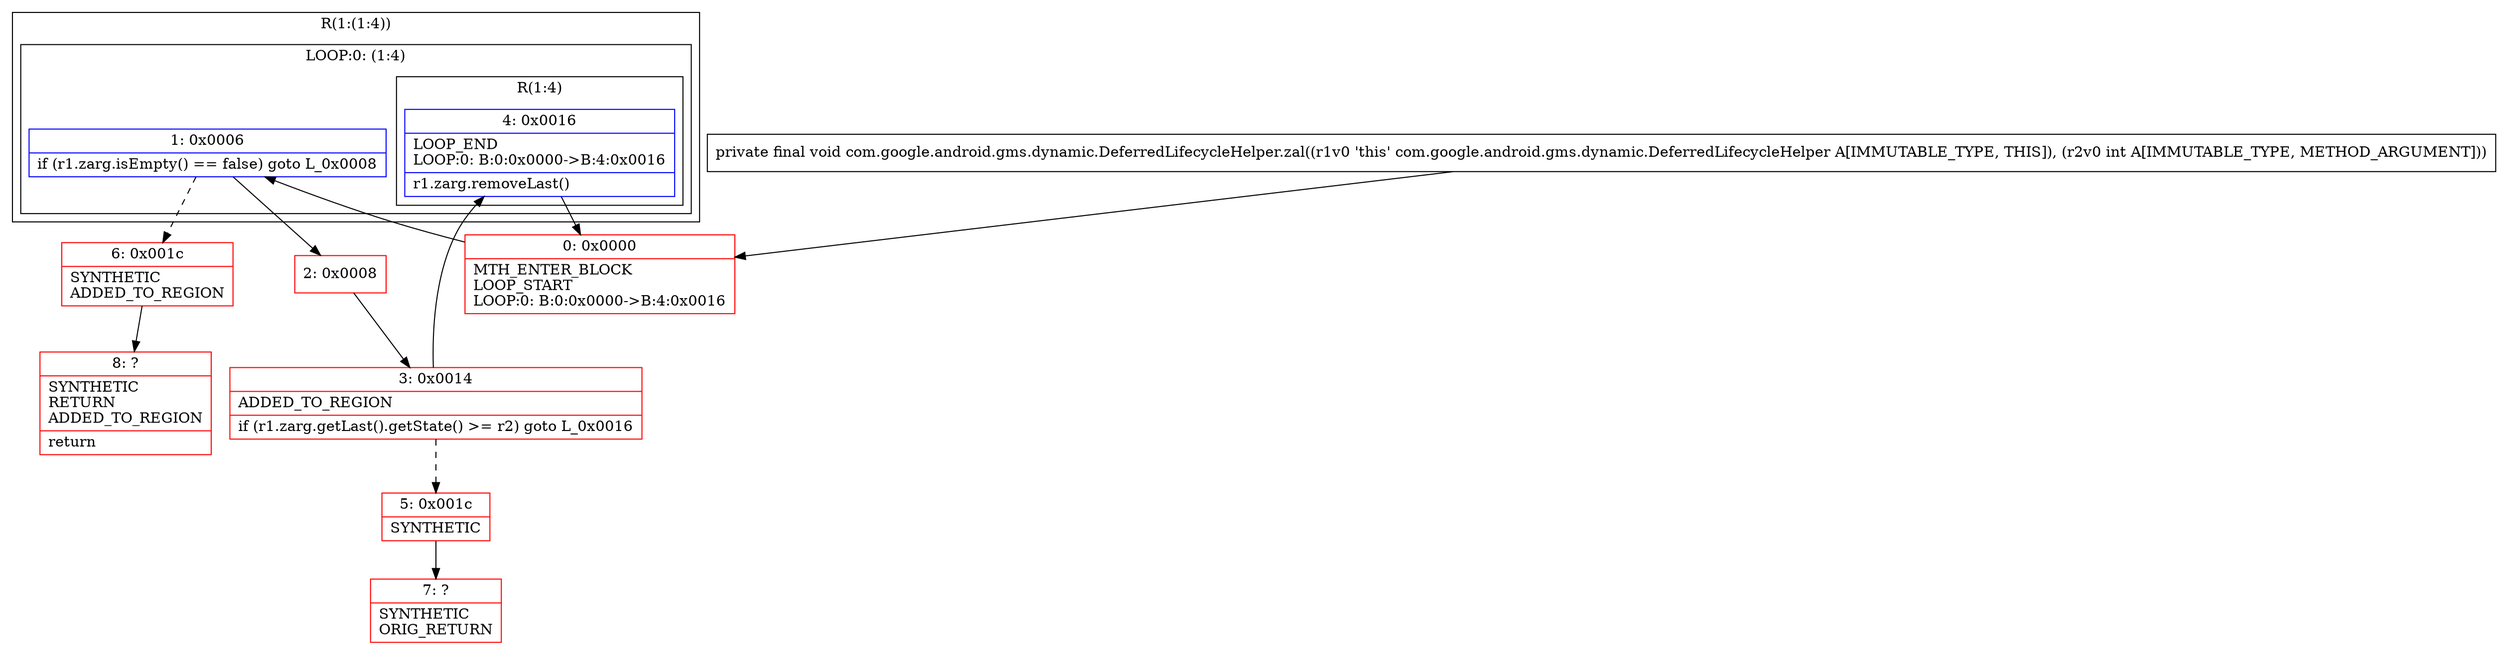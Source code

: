 digraph "CFG forcom.google.android.gms.dynamic.DeferredLifecycleHelper.zal(I)V" {
subgraph cluster_Region_562841483 {
label = "R(1:(1:4))";
node [shape=record,color=blue];
subgraph cluster_LoopRegion_919455051 {
label = "LOOP:0: (1:4)";
node [shape=record,color=blue];
Node_1 [shape=record,label="{1\:\ 0x0006|if (r1.zarg.isEmpty() == false) goto L_0x0008\l}"];
subgraph cluster_Region_388502397 {
label = "R(1:4)";
node [shape=record,color=blue];
Node_4 [shape=record,label="{4\:\ 0x0016|LOOP_END\lLOOP:0: B:0:0x0000\-\>B:4:0x0016\l|r1.zarg.removeLast()\l}"];
}
}
}
Node_0 [shape=record,color=red,label="{0\:\ 0x0000|MTH_ENTER_BLOCK\lLOOP_START\lLOOP:0: B:0:0x0000\-\>B:4:0x0016\l}"];
Node_2 [shape=record,color=red,label="{2\:\ 0x0008}"];
Node_3 [shape=record,color=red,label="{3\:\ 0x0014|ADDED_TO_REGION\l|if (r1.zarg.getLast().getState() \>= r2) goto L_0x0016\l}"];
Node_5 [shape=record,color=red,label="{5\:\ 0x001c|SYNTHETIC\l}"];
Node_6 [shape=record,color=red,label="{6\:\ 0x001c|SYNTHETIC\lADDED_TO_REGION\l}"];
Node_7 [shape=record,color=red,label="{7\:\ ?|SYNTHETIC\lORIG_RETURN\l}"];
Node_8 [shape=record,color=red,label="{8\:\ ?|SYNTHETIC\lRETURN\lADDED_TO_REGION\l|return\l}"];
MethodNode[shape=record,label="{private final void com.google.android.gms.dynamic.DeferredLifecycleHelper.zal((r1v0 'this' com.google.android.gms.dynamic.DeferredLifecycleHelper A[IMMUTABLE_TYPE, THIS]), (r2v0 int A[IMMUTABLE_TYPE, METHOD_ARGUMENT])) }"];
MethodNode -> Node_0;
Node_1 -> Node_2;
Node_1 -> Node_6[style=dashed];
Node_4 -> Node_0;
Node_0 -> Node_1;
Node_2 -> Node_3;
Node_3 -> Node_4;
Node_3 -> Node_5[style=dashed];
Node_5 -> Node_7;
Node_6 -> Node_8;
}


